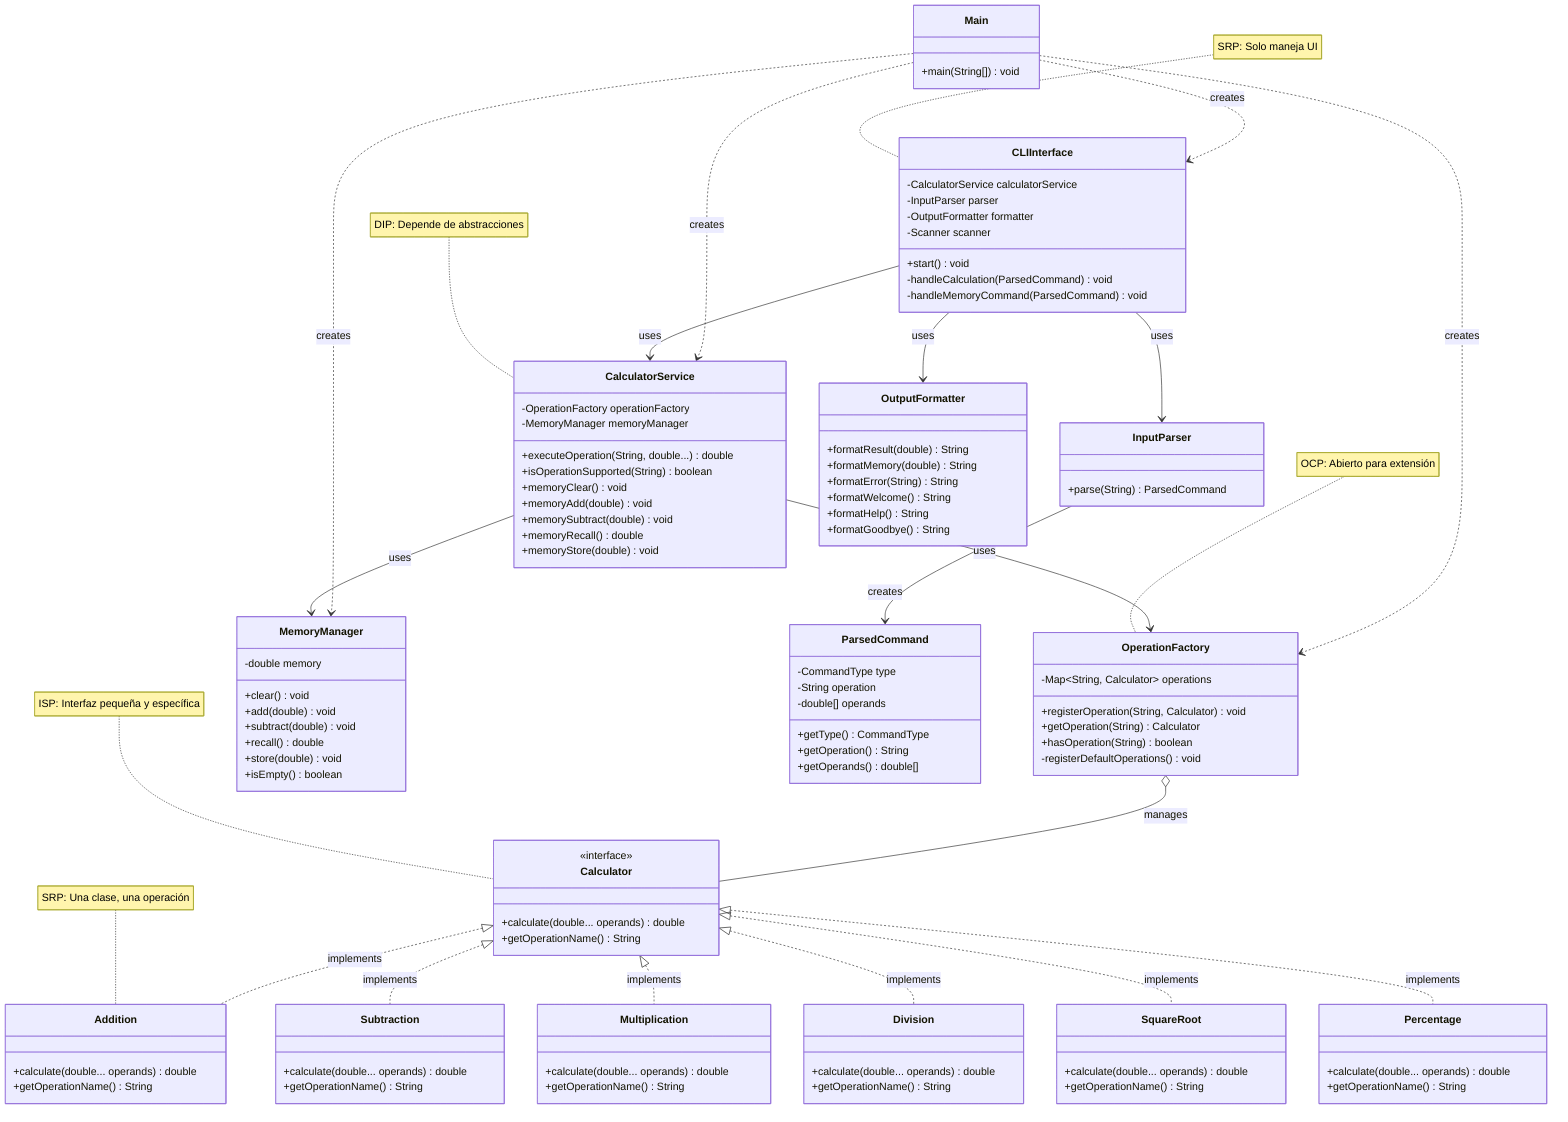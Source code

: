 classDiagram
    %% Interfaces
    class Calculator {
        <<interface>>
        +calculate(double... operands) double
        +getOperationName() String
    }

    %% Operaciones concretas
    class Addition {
        +calculate(double... operands) double
        +getOperationName() String
    }
    
    class Subtraction {
        +calculate(double... operands) double
        +getOperationName() String
    }
    
    class Multiplication {
        +calculate(double... operands) double
        +getOperationName() String
    }
    
    class Division {
        +calculate(double... operands) double
        +getOperationName() String
    }
    
    class SquareRoot {
        +calculate(double... operands) double
        +getOperationName() String
    }
    
    class Percentage {
        +calculate(double... operands) double
        +getOperationName() String
    }

    %% Factory
    class OperationFactory {
        -Map~String, Calculator~ operations
        +registerOperation(String, Calculator) void
        +getOperation(String) Calculator
        +hasOperation(String) boolean
        -registerDefaultOperations() void
    }

    %% Memory Manager
    class MemoryManager {
        -double memory
        +clear() void
        +add(double) void
        +subtract(double) void
        +recall() double
        +store(double) void
        +isEmpty() boolean
    }

    %% Service
    class CalculatorService {
        -OperationFactory operationFactory
        -MemoryManager memoryManager
        +executeOperation(String, double...) double
        +isOperationSupported(String) boolean
        +memoryClear() void
        +memoryAdd(double) void
        +memorySubtract(double) void
        +memoryRecall() double
        +memoryStore(double) void
    }

    %% Parser
    class InputParser {
        +parse(String) ParsedCommand
    }
    
    class ParsedCommand {
        -CommandType type
        -String operation
        -double[] operands
        +getType() CommandType
        +getOperation() String
        +getOperands() double[]
    }

    %% Formatter
    class OutputFormatter {
        +formatResult(double) String
        +formatMemory(double) String
        +formatError(String) String
        +formatWelcome() String
        +formatHelp() String
        +formatGoodbye() String
    }

    %% CLI
    class CLIInterface {
        -CalculatorService calculatorService
        -InputParser parser
        -OutputFormatter formatter
        -Scanner scanner
        +start() void
        -handleCalculation(ParsedCommand) void
        -handleMemoryCommand(ParsedCommand) void
    }

    %% Main
    class Main {
        +main(String[]) void
    }

    %% Relaciones
    Calculator <|.. Addition : implements
    Calculator <|.. Subtraction : implements
    Calculator <|.. Multiplication : implements
    Calculator <|.. Division : implements
    Calculator <|.. SquareRoot : implements
    Calculator <|.. Percentage : implements
    
    OperationFactory o-- Calculator : manages
    CalculatorService --> OperationFactory : uses
    CalculatorService --> MemoryManager : uses
    
    CLIInterface --> CalculatorService : uses
    CLIInterface --> InputParser : uses
    CLIInterface --> OutputFormatter : uses
    
    InputParser --> ParsedCommand : creates
    
    Main ..> OperationFactory : creates
    Main ..> MemoryManager : creates
    Main ..> CalculatorService : creates
    Main ..> CLIInterface : creates

    %% Notas de SOLID
    note for Calculator "ISP: Interfaz pequeña y específica"
    note for Addition "SRP: Una clase, una operación"
    note for OperationFactory "OCP: Abierto para extensión"
    note for CalculatorService "DIP: Depende de abstracciones"
    note for CLIInterface "SRP: Solo maneja UI"